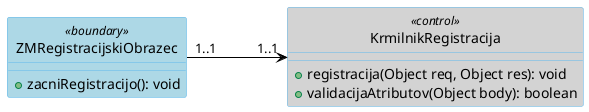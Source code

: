 @startuml
skinparam Class {
  backgroundColor white
  borderColor #5FB8EC
  arrowColor black
}
skinparam linetype ortho
skinparam backgroundcolor transparent
skinparam nodesep 100
skinparam ranksep 100
hide circle

Class "ZMRegistracijskiObrazec" as ZMRegistracijskiObrazec <<boundary>> #lightBlue {
  +zacniRegistracijo(): void
}

Class "KrmilnikRegistracija" as KrmilnikRegistracija <<control>> #lightGray {
  +registracija(Object req, Object res): void
  +validacijaAtributov(Object body): boolean
}

ZMRegistracijskiObrazec "1..1 " -right-> "     1..1" KrmilnikRegistracija
@enduml